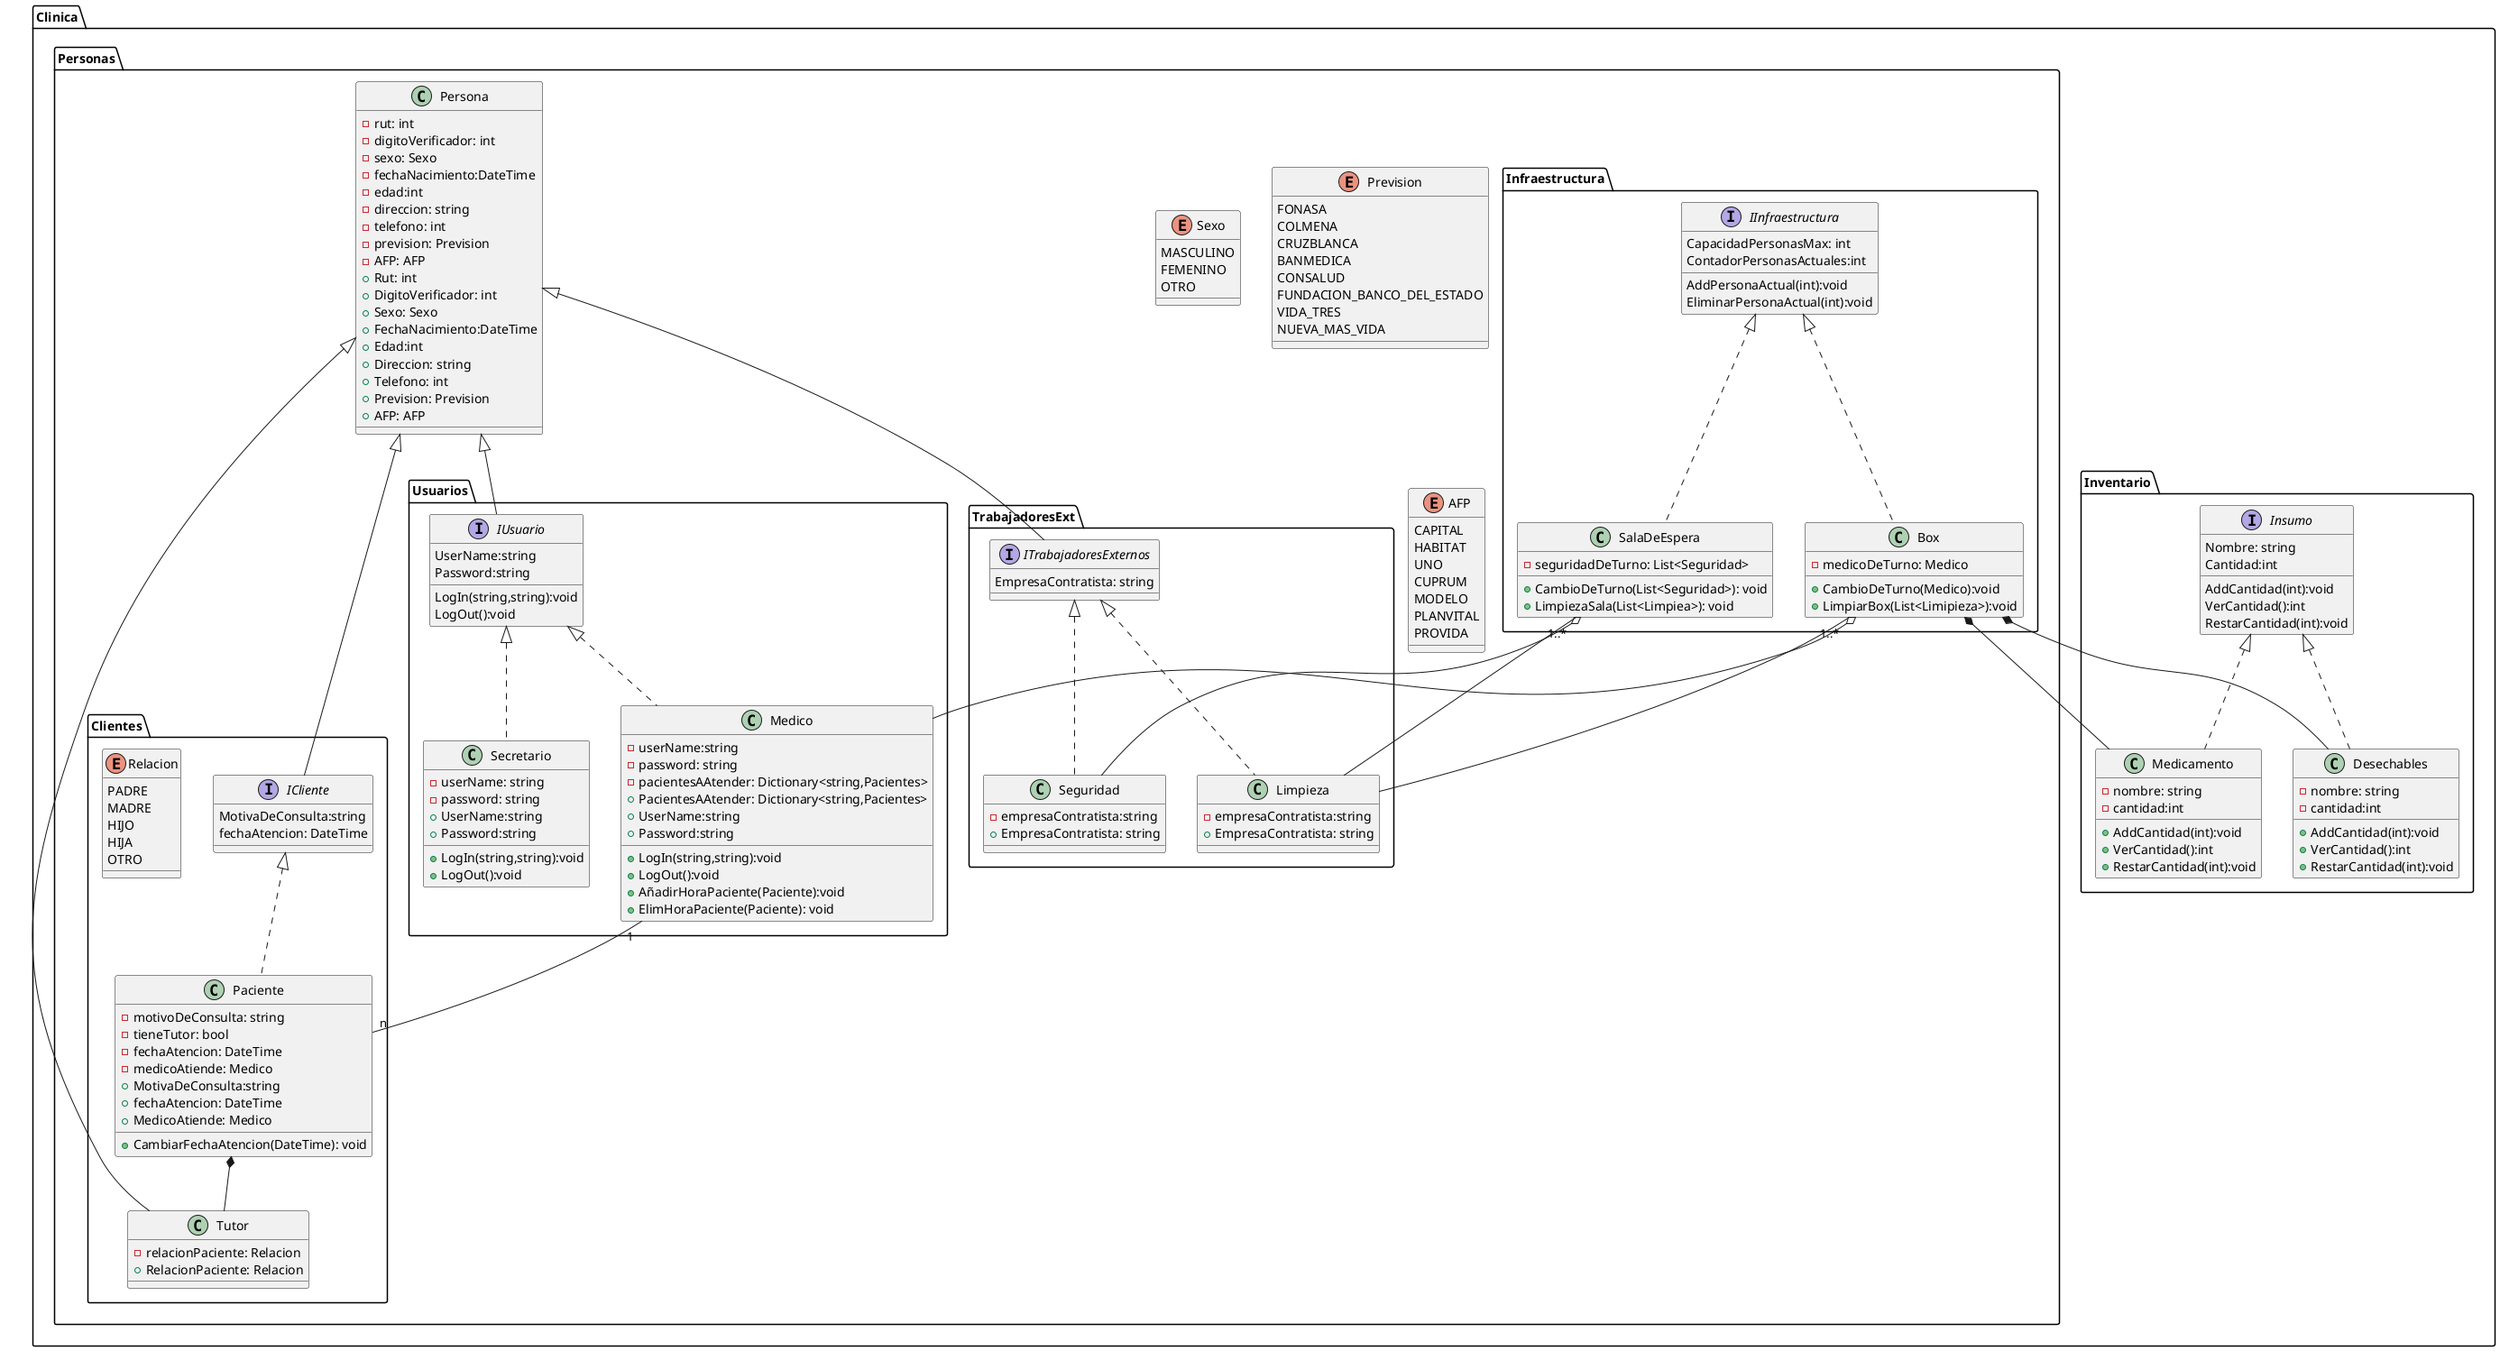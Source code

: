 @startuml Consultorio
package Clinica
{
   
    
    package Inventario
    {

        interface Insumo {
            Nombre: string
            Cantidad:int
            AddCantidad(int):void
            VerCantidad():int
            RestarCantidad(int):void
        }
        class Medicamento {
            - nombre: string
            - cantidad:int
            + AddCantidad(int):void
            + VerCantidad():int
            + RestarCantidad(int):void
        }
        class Desechables {
            - nombre: string
            - cantidad:int
            + AddCantidad(int):void
            + VerCantidad():int
            + RestarCantidad(int):void
        }
    }
    package Personas
    {

    enum Sexo{
        MASCULINO
        FEMENINO
        OTRO
    }
    enum Prevision{
        FONASA
        COLMENA
        CRUZBLANCA
        BANMEDICA
        CONSALUD
        FUNDACION_BANCO_DEL_ESTADO
        VIDA_TRES
        NUEVA_MAS_VIDA
    }

    enum AFP{
        CAPITAL
        HABITAT
        UNO
        CUPRUM
        MODELO
        PLANVITAL
        PROVIDA
    }
        class Persona
        {
        - rut: int
        - digitoVerificador: int
        - sexo: Sexo
        - fechaNacimiento:DateTime
        - edad:int
        - direccion: string
        - telefono: int
        - prevision: Prevision
        - AFP: AFP
        + Rut: int
        + DigitoVerificador: int
        + Sexo: Sexo
        + FechaNacimiento:DateTime
        + Edad:int
        + Direccion: string
        + Telefono: int
        + Prevision: Prevision
        + AFP: AFP
        }

        package TrabajadoresExt
        {
        interface ITrabajadoresExternos{
            EmpresaContratista: string
        }
         class Limpieza{
            - empresaContratista:string
            + EmpresaContratista: string
         }

        class Seguridad{
            - empresaContratista:string
            + EmpresaContratista: string
        }
        }
        package Clientes
        {
            interface ICliente{
            MotivaDeConsulta:string
            fechaAtencion: DateTime
        }

        enum Relacion{
            PADRE
            MADRE
            HIJO
            HIJA
            OTRO
        }
         class Paciente{
            - motivoDeConsulta: string
            - tieneTutor: bool
            - fechaAtencion: DateTime
            - medicoAtiende: Medico
            + CambiarFechaAtencion(DateTime): void
            + MotivaDeConsulta:string
            + fechaAtencion: DateTime
            + MedicoAtiende: Medico
        }
        class Tutor{
            - relacionPaciente: Relacion
            + RelacionPaciente: Relacion
        }
        }
        

        
        package Usuarios
        {
            interface IUsuario
            {
                LogIn(string,string):void
                LogOut():void
                UserName:string
                Password:string
            }
            class Secretario{
                -userName: string
                -password: string
                + LogIn(string,string):void
                + LogOut():void
                + UserName:string
                + Password:string
            }

            class Medico{
                - userName:string
                - password: string
                - pacientesAAtender: Dictionary<string,Pacientes>
                + PacientesAAtender: Dictionary<string,Pacientes>
                + LogIn(string,string):void
                + LogOut():void
                + UserName:string
                + Password:string
                + AñadirHoraPaciente(Paciente):void
                + ElimHoraPaciente(Paciente): void
            }

          
        }
        package Infraestructura
         {
             interface IInfraestructura{
                 CapacidadPersonasMax: int
                 ContadorPersonasActuales:int
                 AddPersonaActual(int):void
                 EliminarPersonaActual(int):void
             }
             class Box{
                 - medicoDeTurno: Medico
                 + CambioDeTurno(Medico):void
                 + LimpiarBox(List<Limipieza>):void
             }
             class SalaDeEspera {
                 - seguridadDeTurno: List<Seguridad>
                 + CambioDeTurno(List<Seguridad>): void
                 + LimpiezaSala(List<Limpiea>): void
             }
             

         }
        'Relaciones
        'Herencias
        Persona<|-- Tutor
       
        'Composicion
        '(Se tienen en campo y no existen sin estar dentro de la clase)
        Paciente *-- Tutor
        Box *-- Medicamento
        Box *-- Desechables
        'Agregacion
        '(Se tienen en campo pero existen independiente)
        Box o-- Medico
        SalaDeEspera o-- Seguridad
        'Asociacion
        '(Interactuan pero son independientes, ej: pueden estar en metodo de el objeto)
        Box "1..*" -- Limpieza
        SalaDeEspera "1..*"-- Limpieza
        Medico "1"--"n" Paciente
        'Interfaces:

        'Herencias Interfaces
        Persona <|-- ITrabajadoresExternos
        Persona <|-- ICliente
        Persona <|-- IUsuario
        'Interfaz T externos
        ITrabajadoresExternos <|.. Limpieza
        ITrabajadoresExternos <|.. Seguridad
        'Interfaz Usuarios
        IUsuario <|.. Secretario
        IUsuario <|.. Medico
        'Interfaz Clientes
        ICliente <|.. Paciente
        'Interfaz Insumos
        Insumo <|.. Medicamento
        Insumo <|.. Desechables
        'Interfaz Infraestructura
        IInfraestructura <|.. Box
        IInfraestructura <|.. SalaDeEspera
        
    }
    
}
@enduml